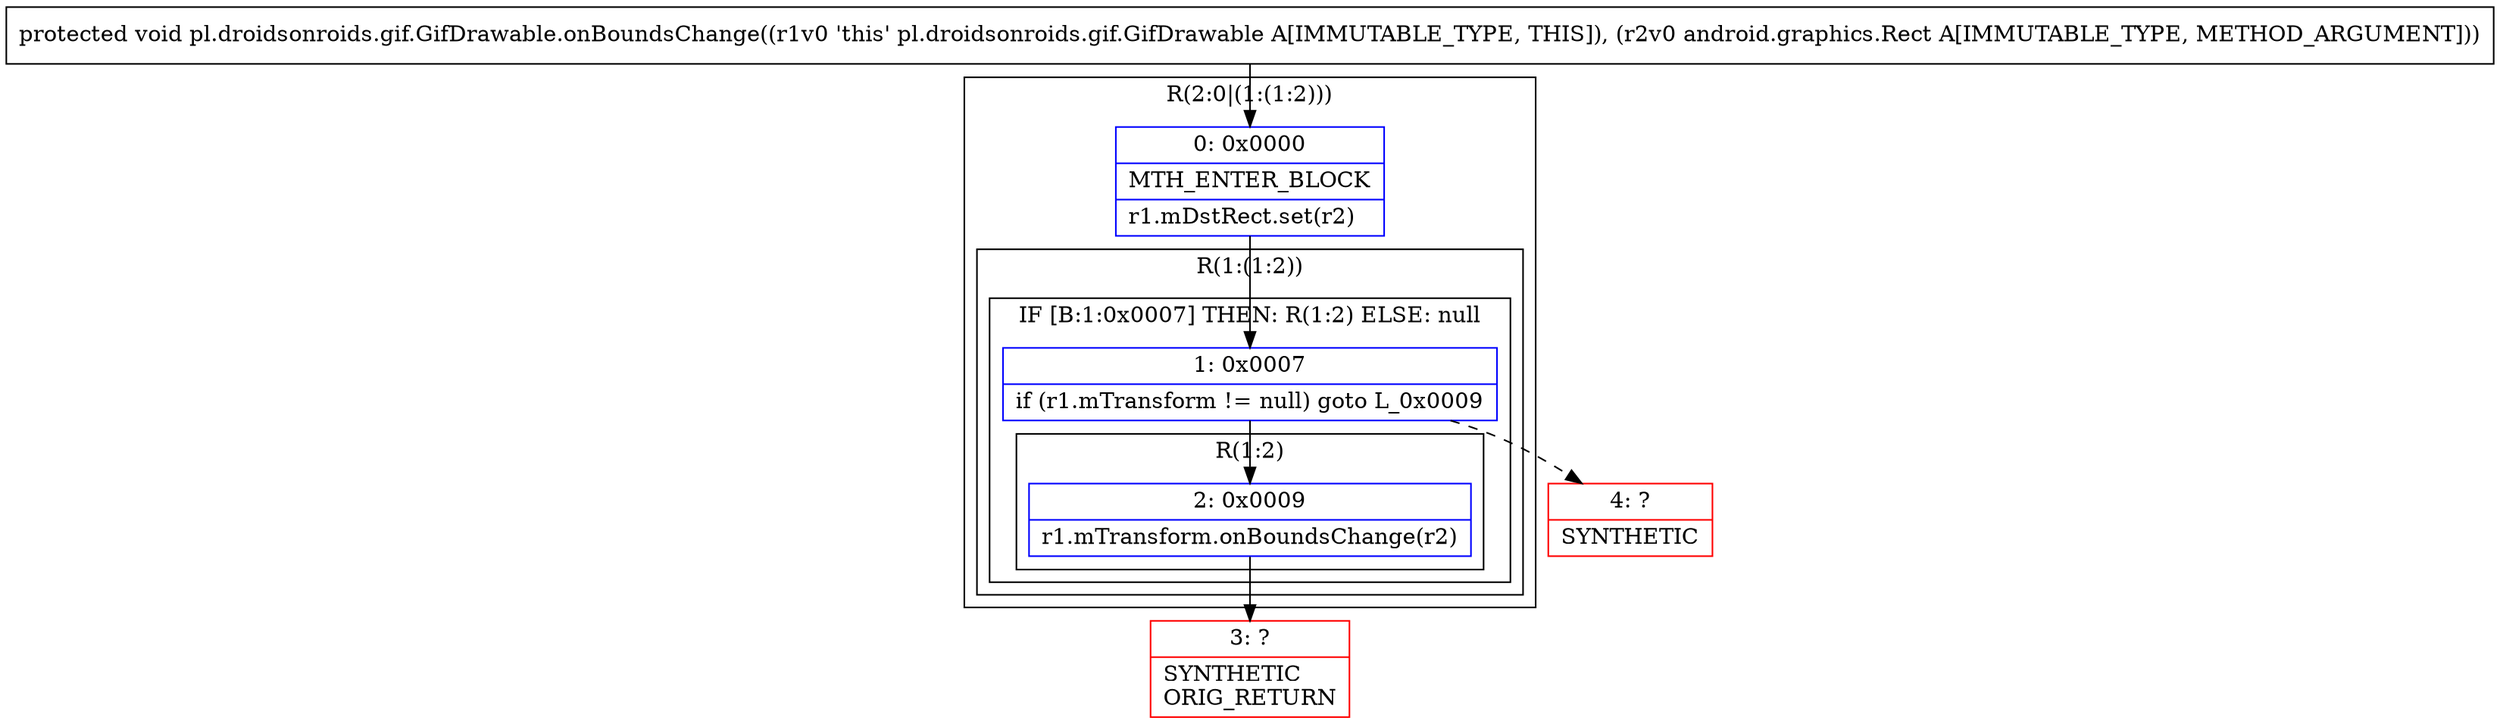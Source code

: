 digraph "CFG forpl.droidsonroids.gif.GifDrawable.onBoundsChange(Landroid\/graphics\/Rect;)V" {
subgraph cluster_Region_155194598 {
label = "R(2:0|(1:(1:2)))";
node [shape=record,color=blue];
Node_0 [shape=record,label="{0\:\ 0x0000|MTH_ENTER_BLOCK\l|r1.mDstRect.set(r2)\l}"];
subgraph cluster_Region_1672758253 {
label = "R(1:(1:2))";
node [shape=record,color=blue];
subgraph cluster_IfRegion_905073105 {
label = "IF [B:1:0x0007] THEN: R(1:2) ELSE: null";
node [shape=record,color=blue];
Node_1 [shape=record,label="{1\:\ 0x0007|if (r1.mTransform != null) goto L_0x0009\l}"];
subgraph cluster_Region_1548095249 {
label = "R(1:2)";
node [shape=record,color=blue];
Node_2 [shape=record,label="{2\:\ 0x0009|r1.mTransform.onBoundsChange(r2)\l}"];
}
}
}
}
Node_3 [shape=record,color=red,label="{3\:\ ?|SYNTHETIC\lORIG_RETURN\l}"];
Node_4 [shape=record,color=red,label="{4\:\ ?|SYNTHETIC\l}"];
MethodNode[shape=record,label="{protected void pl.droidsonroids.gif.GifDrawable.onBoundsChange((r1v0 'this' pl.droidsonroids.gif.GifDrawable A[IMMUTABLE_TYPE, THIS]), (r2v0 android.graphics.Rect A[IMMUTABLE_TYPE, METHOD_ARGUMENT])) }"];
MethodNode -> Node_0;
Node_0 -> Node_1;
Node_1 -> Node_2;
Node_1 -> Node_4[style=dashed];
Node_2 -> Node_3;
}

